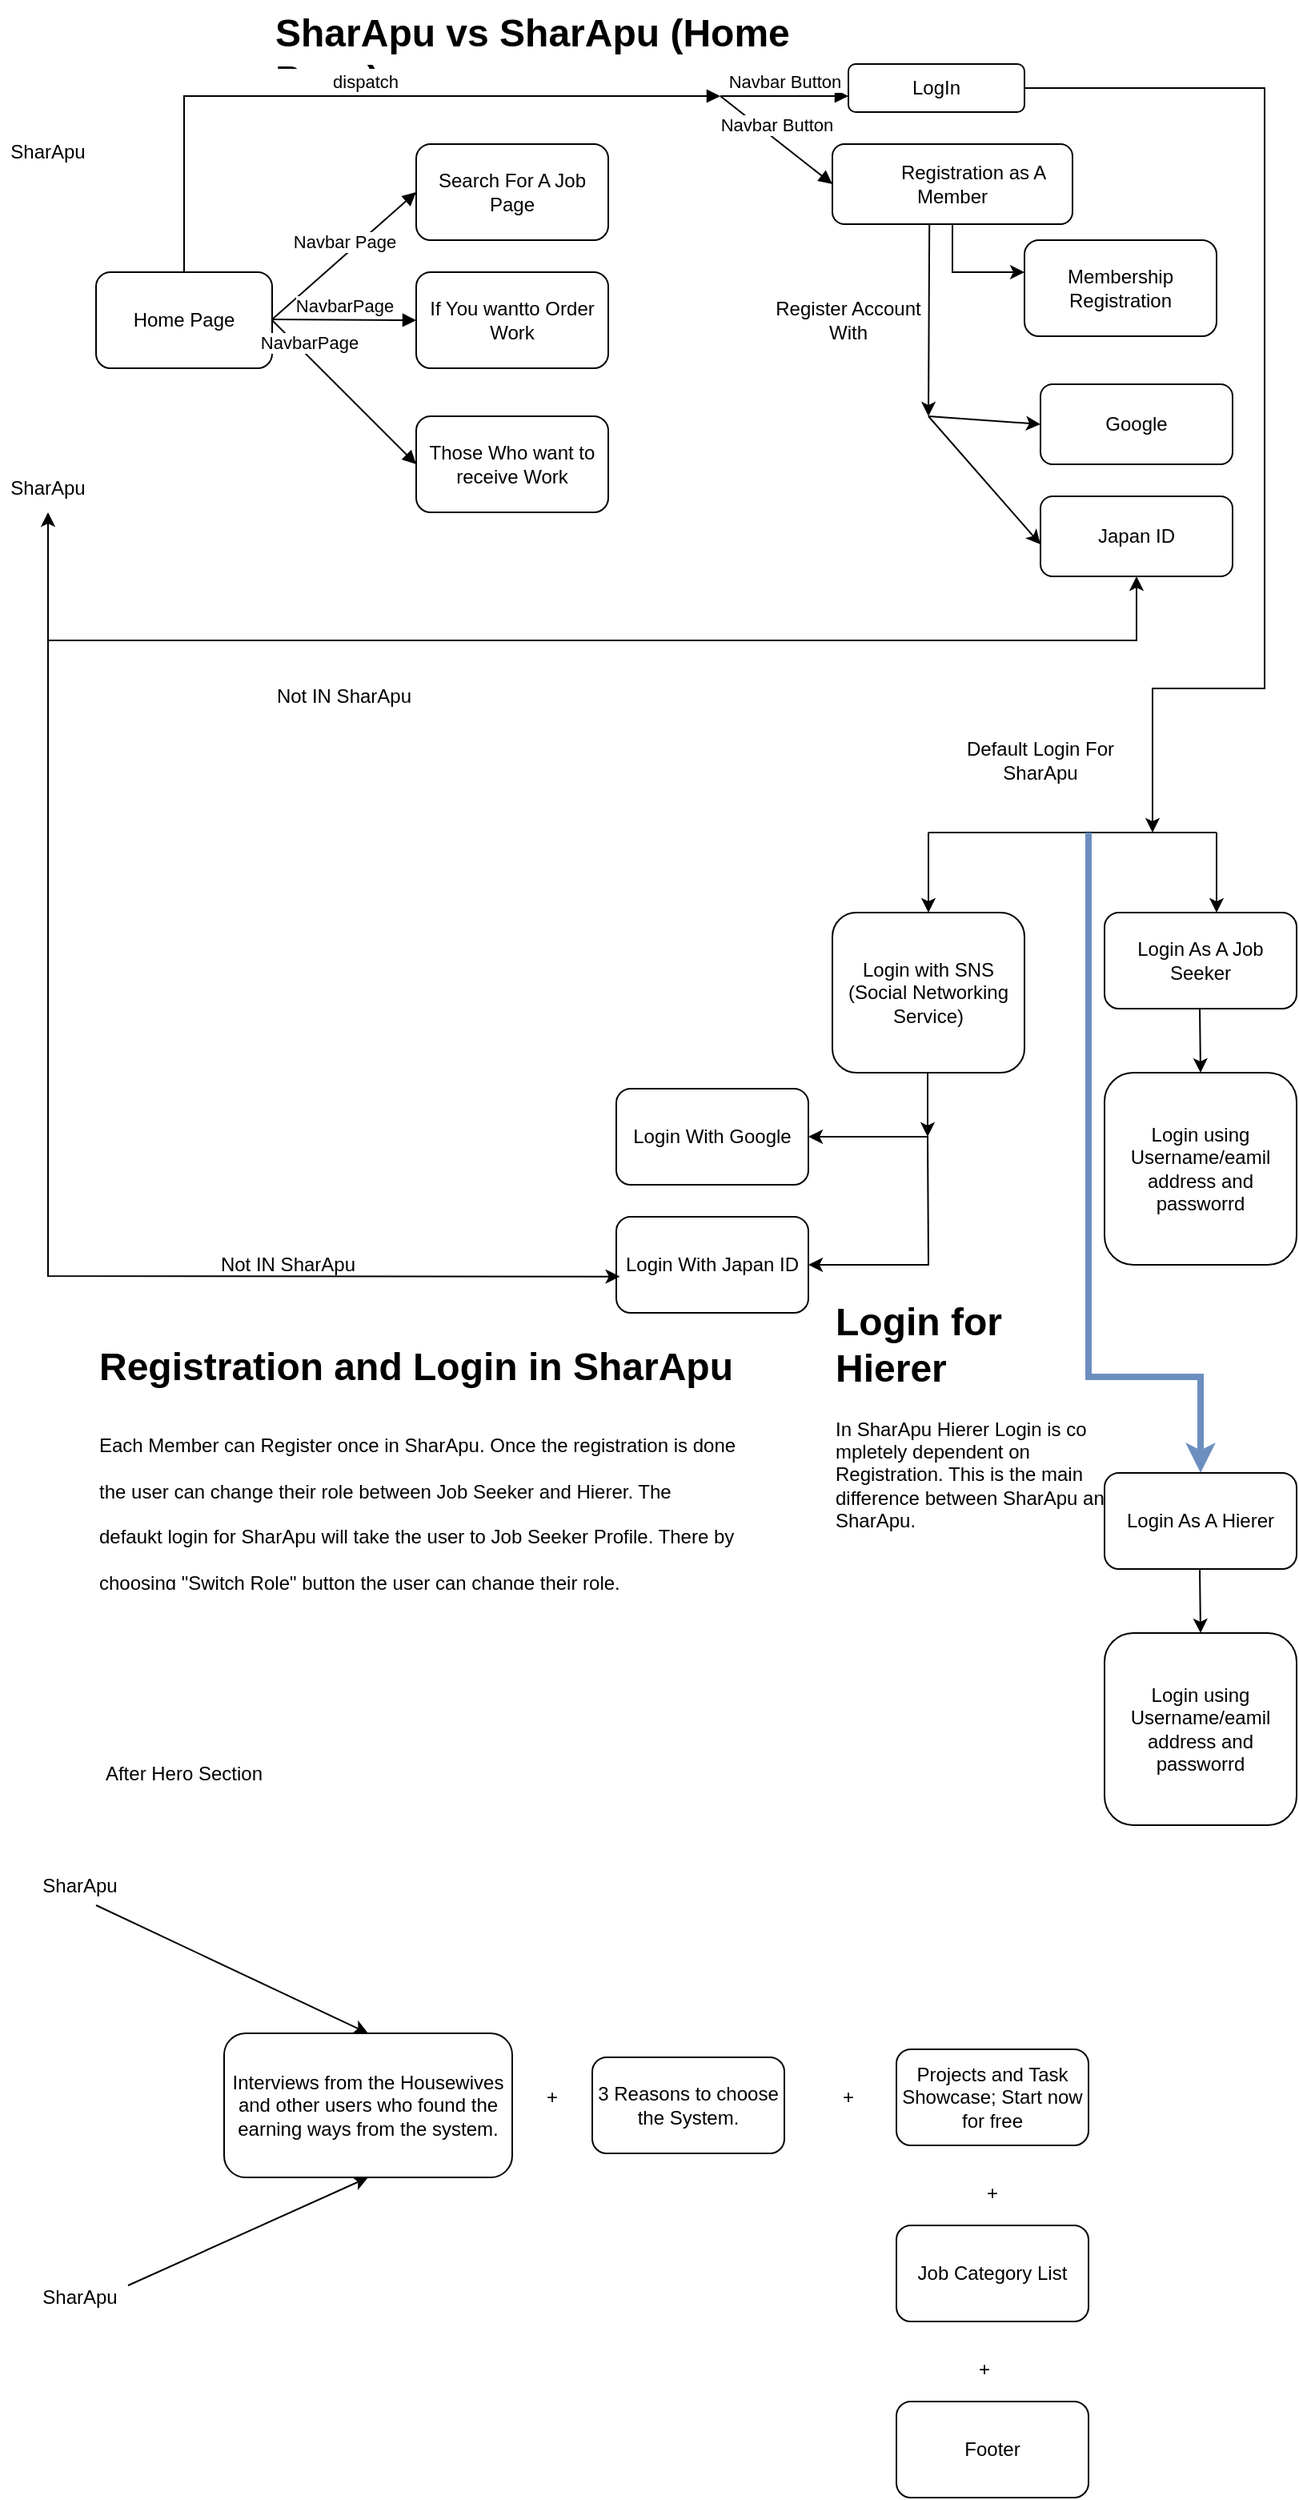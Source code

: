 <mxfile version="26.1.3">
  <diagram name="Page-1" id="lSGF1u1k3wypR4kYBdDz">
    <mxGraphModel dx="880" dy="3768" grid="1" gridSize="10" guides="1" tooltips="1" connect="1" arrows="1" fold="1" page="1" pageScale="1" pageWidth="850" pageHeight="1100" math="0" shadow="0">
      <root>
        <mxCell id="0" />
        <mxCell id="1" parent="0" />
        <mxCell id="CFbLDCY4ZLuh2Sqyp-87-1" value="SharApu" style="text;html=1;align=center;verticalAlign=middle;whiteSpace=wrap;rounded=0;" parent="1" vertex="1">
          <mxGeometry x="40" y="-3190" width="60" height="30" as="geometry" />
        </mxCell>
        <mxCell id="CFbLDCY4ZLuh2Sqyp-87-2" value="SharApu" style="text;html=1;align=center;verticalAlign=middle;whiteSpace=wrap;rounded=0;" parent="1" vertex="1">
          <mxGeometry x="40" y="-2980" width="60" height="30" as="geometry" />
        </mxCell>
        <mxCell id="CFbLDCY4ZLuh2Sqyp-87-4" value="&lt;h1 style=&quot;margin-top: 0px;&quot;&gt;SharApu vs SharApu (Home Page)&lt;/h1&gt;" style="text;html=1;whiteSpace=wrap;overflow=hidden;rounded=0;" parent="1" vertex="1">
          <mxGeometry x="210" y="-3270" width="390" height="40" as="geometry" />
        </mxCell>
        <mxCell id="CFbLDCY4ZLuh2Sqyp-87-5" value="Home Page" style="rounded=1;whiteSpace=wrap;html=1;" parent="1" vertex="1">
          <mxGeometry x="100" y="-3100" width="110" height="60" as="geometry" />
        </mxCell>
        <mxCell id="CFbLDCY4ZLuh2Sqyp-87-15" value="Search For A Job Page" style="rounded=1;whiteSpace=wrap;html=1;" parent="1" vertex="1">
          <mxGeometry x="300" y="-3180" width="120" height="60" as="geometry" />
        </mxCell>
        <mxCell id="CFbLDCY4ZLuh2Sqyp-87-16" value="If You wantto Order Work" style="rounded=1;whiteSpace=wrap;html=1;" parent="1" vertex="1">
          <mxGeometry x="300" y="-3100" width="120" height="60" as="geometry" />
        </mxCell>
        <mxCell id="CFbLDCY4ZLuh2Sqyp-87-17" value="Those Who want to receive Work" style="rounded=1;whiteSpace=wrap;html=1;" parent="1" vertex="1">
          <mxGeometry x="300" y="-3010" width="120" height="60" as="geometry" />
        </mxCell>
        <mxCell id="CFbLDCY4ZLuh2Sqyp-87-21" value="Navbar Page" style="html=1;verticalAlign=bottom;endArrow=block;curved=0;rounded=0;entryX=0;entryY=0.5;entryDx=0;entryDy=0;" parent="1" target="CFbLDCY4ZLuh2Sqyp-87-15" edge="1">
          <mxGeometry width="80" relative="1" as="geometry">
            <mxPoint x="210" y="-3070.5" as="sourcePoint" />
            <mxPoint x="290" y="-3070.5" as="targetPoint" />
          </mxGeometry>
        </mxCell>
        <mxCell id="CFbLDCY4ZLuh2Sqyp-87-23" value="NavbarPage" style="html=1;verticalAlign=bottom;endArrow=block;curved=0;rounded=0;entryX=0;entryY=0.5;entryDx=0;entryDy=0;" parent="1" target="CFbLDCY4ZLuh2Sqyp-87-16" edge="1">
          <mxGeometry width="80" relative="1" as="geometry">
            <mxPoint x="210" y="-3070.5" as="sourcePoint" />
            <mxPoint x="290" y="-3070.5" as="targetPoint" />
            <mxPoint as="offset" />
          </mxGeometry>
        </mxCell>
        <mxCell id="CFbLDCY4ZLuh2Sqyp-87-28" value="NavbarPage" style="html=1;verticalAlign=bottom;endArrow=block;curved=0;rounded=0;entryX=0;entryY=0.5;entryDx=0;entryDy=0;exitX=1;exitY=0.5;exitDx=0;exitDy=0;" parent="1" source="CFbLDCY4ZLuh2Sqyp-87-5" target="CFbLDCY4ZLuh2Sqyp-87-17" edge="1">
          <mxGeometry x="-0.5" width="80" relative="1" as="geometry">
            <mxPoint x="220" y="-3070" as="sourcePoint" />
            <mxPoint x="410" y="-3070" as="targetPoint" />
            <Array as="points" />
            <mxPoint as="offset" />
          </mxGeometry>
        </mxCell>
        <mxCell id="CFbLDCY4ZLuh2Sqyp-87-30" value="dispatch" style="html=1;verticalAlign=bottom;endArrow=block;curved=0;rounded=0;exitX=0.5;exitY=0;exitDx=0;exitDy=0;" parent="1" source="CFbLDCY4ZLuh2Sqyp-87-5" edge="1">
          <mxGeometry width="80" relative="1" as="geometry">
            <mxPoint x="110" y="-3150" as="sourcePoint" />
            <mxPoint x="490" y="-3210" as="targetPoint" />
            <Array as="points">
              <mxPoint x="155" y="-3210" />
              <mxPoint x="330" y="-3210" />
            </Array>
          </mxGeometry>
        </mxCell>
        <mxCell id="CFbLDCY4ZLuh2Sqyp-87-33" value="Navbar Button" style="html=1;verticalAlign=bottom;endArrow=block;curved=0;rounded=0;" parent="1" edge="1">
          <mxGeometry width="80" relative="1" as="geometry">
            <mxPoint x="490" y="-3210" as="sourcePoint" />
            <mxPoint x="570" y="-3210" as="targetPoint" />
          </mxGeometry>
        </mxCell>
        <mxCell id="CFbLDCY4ZLuh2Sqyp-87-34" value="Navbar Button" style="html=1;verticalAlign=bottom;endArrow=block;curved=0;rounded=0;entryX=0;entryY=0.5;entryDx=0;entryDy=0;" parent="1" target="CFbLDCY4ZLuh2Sqyp-87-37" edge="1">
          <mxGeometry width="80" relative="1" as="geometry">
            <mxPoint x="490" y="-3210" as="sourcePoint" />
            <mxPoint x="570" y="-3170" as="targetPoint" />
          </mxGeometry>
        </mxCell>
        <mxCell id="CFbLDCY4ZLuh2Sqyp-87-35" value="LogIn" style="rounded=1;whiteSpace=wrap;html=1;" parent="1" vertex="1">
          <mxGeometry x="570" y="-3230" width="110" height="30" as="geometry" />
        </mxCell>
        <mxCell id="CFbLDCY4ZLuh2Sqyp-87-37" value="&lt;span style=&quot;white-space: pre;&quot;&gt;&#x9;&lt;/span&gt;Registration as A Member" style="rounded=1;whiteSpace=wrap;html=1;" parent="1" vertex="1">
          <mxGeometry x="560" y="-3180" width="150" height="50" as="geometry" />
        </mxCell>
        <mxCell id="LYz6bHiGzQ8iUIDvPR2v-1" value="" style="endArrow=classic;html=1;rounded=0;exitX=0.5;exitY=1;exitDx=0;exitDy=0;" parent="1" source="CFbLDCY4ZLuh2Sqyp-87-37" edge="1">
          <mxGeometry width="50" height="50" relative="1" as="geometry">
            <mxPoint x="630" y="-3070" as="sourcePoint" />
            <mxPoint x="680" y="-3100" as="targetPoint" />
            <Array as="points">
              <mxPoint x="635" y="-3100" />
            </Array>
          </mxGeometry>
        </mxCell>
        <mxCell id="LYz6bHiGzQ8iUIDvPR2v-3" value="Membership Registration" style="rounded=1;whiteSpace=wrap;html=1;" parent="1" vertex="1">
          <mxGeometry x="680" y="-3120" width="120" height="60" as="geometry" />
        </mxCell>
        <mxCell id="LYz6bHiGzQ8iUIDvPR2v-8" value="Google" style="rounded=1;whiteSpace=wrap;html=1;" parent="1" vertex="1">
          <mxGeometry x="690" y="-3030" width="120" height="50" as="geometry" />
        </mxCell>
        <mxCell id="LYz6bHiGzQ8iUIDvPR2v-10" value="Japan ID" style="rounded=1;whiteSpace=wrap;html=1;" parent="1" vertex="1">
          <mxGeometry x="690" y="-2960" width="120" height="50" as="geometry" />
        </mxCell>
        <mxCell id="LYz6bHiGzQ8iUIDvPR2v-11" value="" style="endArrow=classic;html=1;rounded=0;exitX=0.404;exitY=1;exitDx=0;exitDy=0;exitPerimeter=0;" parent="1" source="CFbLDCY4ZLuh2Sqyp-87-37" edge="1">
          <mxGeometry width="50" height="50" relative="1" as="geometry">
            <mxPoint x="640" y="-3100" as="sourcePoint" />
            <mxPoint x="620" y="-3010" as="targetPoint" />
          </mxGeometry>
        </mxCell>
        <mxCell id="LYz6bHiGzQ8iUIDvPR2v-12" value="" style="endArrow=classic;html=1;rounded=0;entryX=0;entryY=0.5;entryDx=0;entryDy=0;" parent="1" target="LYz6bHiGzQ8iUIDvPR2v-8" edge="1">
          <mxGeometry width="50" height="50" relative="1" as="geometry">
            <mxPoint x="620" y="-3010" as="sourcePoint" />
            <mxPoint x="680" y="-3005" as="targetPoint" />
          </mxGeometry>
        </mxCell>
        <mxCell id="LYz6bHiGzQ8iUIDvPR2v-13" value="" style="endArrow=classic;html=1;rounded=0;entryX=0;entryY=0.6;entryDx=0;entryDy=0;entryPerimeter=0;" parent="1" target="LYz6bHiGzQ8iUIDvPR2v-10" edge="1">
          <mxGeometry width="50" height="50" relative="1" as="geometry">
            <mxPoint x="620" y="-3010" as="sourcePoint" />
            <mxPoint x="680" y="-2940" as="targetPoint" />
          </mxGeometry>
        </mxCell>
        <mxCell id="LYz6bHiGzQ8iUIDvPR2v-14" value="Register Account With" style="text;html=1;align=center;verticalAlign=middle;whiteSpace=wrap;rounded=0;" parent="1" vertex="1">
          <mxGeometry x="510" y="-3085" width="120" height="30" as="geometry" />
        </mxCell>
        <mxCell id="LYz6bHiGzQ8iUIDvPR2v-15" value="" style="endArrow=classic;html=1;rounded=0;" parent="1" edge="1">
          <mxGeometry width="50" height="50" relative="1" as="geometry">
            <mxPoint x="70" y="-2870" as="sourcePoint" />
            <mxPoint x="750" y="-2910" as="targetPoint" />
            <Array as="points">
              <mxPoint x="750" y="-2870" />
            </Array>
          </mxGeometry>
        </mxCell>
        <mxCell id="LYz6bHiGzQ8iUIDvPR2v-16" value="" style="endArrow=classic;html=1;rounded=0;entryX=0.5;entryY=1;entryDx=0;entryDy=0;" parent="1" target="CFbLDCY4ZLuh2Sqyp-87-2" edge="1">
          <mxGeometry width="50" height="50" relative="1" as="geometry">
            <mxPoint x="70" y="-2870" as="sourcePoint" />
            <mxPoint x="180" y="-2900" as="targetPoint" />
          </mxGeometry>
        </mxCell>
        <mxCell id="LYz6bHiGzQ8iUIDvPR2v-17" value="Not IN SharApu" style="text;html=1;align=center;verticalAlign=middle;whiteSpace=wrap;rounded=0;" parent="1" vertex="1">
          <mxGeometry x="200" y="-2850" width="110" height="30" as="geometry" />
        </mxCell>
        <mxCell id="LYz6bHiGzQ8iUIDvPR2v-18" value="" style="endArrow=classic;html=1;rounded=0;exitX=1;exitY=0.5;exitDx=0;exitDy=0;" parent="1" source="CFbLDCY4ZLuh2Sqyp-87-35" edge="1">
          <mxGeometry width="50" height="50" relative="1" as="geometry">
            <mxPoint x="740" y="-3210" as="sourcePoint" />
            <mxPoint x="760" y="-2750" as="targetPoint" />
            <Array as="points">
              <mxPoint x="830" y="-3215" />
              <mxPoint x="830" y="-2890" />
              <mxPoint x="830" y="-2840" />
              <mxPoint x="760" y="-2840" />
            </Array>
          </mxGeometry>
        </mxCell>
        <mxCell id="LYz6bHiGzQ8iUIDvPR2v-19" value="Default Login For SharApu" style="text;html=1;align=center;verticalAlign=middle;whiteSpace=wrap;rounded=0;" parent="1" vertex="1">
          <mxGeometry x="630" y="-2810" width="120" height="30" as="geometry" />
        </mxCell>
        <mxCell id="LYz6bHiGzQ8iUIDvPR2v-21" value="" style="endArrow=classic;html=1;rounded=0;" parent="1" edge="1">
          <mxGeometry width="50" height="50" relative="1" as="geometry">
            <mxPoint x="800" y="-2750" as="sourcePoint" />
            <mxPoint x="800" y="-2700" as="targetPoint" />
          </mxGeometry>
        </mxCell>
        <mxCell id="LYz6bHiGzQ8iUIDvPR2v-24" value="" style="endArrow=none;html=1;rounded=0;" parent="1" edge="1">
          <mxGeometry width="50" height="50" relative="1" as="geometry">
            <mxPoint x="620" y="-2750" as="sourcePoint" />
            <mxPoint x="800" y="-2750" as="targetPoint" />
          </mxGeometry>
        </mxCell>
        <mxCell id="LYz6bHiGzQ8iUIDvPR2v-25" value="" style="endArrow=classic;html=1;rounded=0;" parent="1" edge="1">
          <mxGeometry width="50" height="50" relative="1" as="geometry">
            <mxPoint x="620" y="-2750" as="sourcePoint" />
            <mxPoint x="620" y="-2700" as="targetPoint" />
          </mxGeometry>
        </mxCell>
        <mxCell id="LYz6bHiGzQ8iUIDvPR2v-26" value="Login As A Job Seeker" style="rounded=1;whiteSpace=wrap;html=1;" parent="1" vertex="1">
          <mxGeometry x="730" y="-2700" width="120" height="60" as="geometry" />
        </mxCell>
        <mxCell id="LYz6bHiGzQ8iUIDvPR2v-28" value="Login using Username/eamil address and passworrd" style="rounded=1;whiteSpace=wrap;html=1;" parent="1" vertex="1">
          <mxGeometry x="730" y="-2600" width="120" height="120" as="geometry" />
        </mxCell>
        <mxCell id="LYz6bHiGzQ8iUIDvPR2v-29" value="" style="endArrow=classic;html=1;rounded=0;entryX=0.5;entryY=0;entryDx=0;entryDy=0;" parent="1" target="LYz6bHiGzQ8iUIDvPR2v-28" edge="1">
          <mxGeometry width="50" height="50" relative="1" as="geometry">
            <mxPoint x="789.5" y="-2640" as="sourcePoint" />
            <mxPoint x="789.5" y="-2610" as="targetPoint" />
          </mxGeometry>
        </mxCell>
        <mxCell id="LYz6bHiGzQ8iUIDvPR2v-30" value="Login with SNS (Social Networking Service)" style="rounded=1;whiteSpace=wrap;html=1;" parent="1" vertex="1">
          <mxGeometry x="560" y="-2700" width="120" height="100" as="geometry" />
        </mxCell>
        <mxCell id="LYz6bHiGzQ8iUIDvPR2v-31" value="" style="endArrow=classic;html=1;rounded=0;" parent="1" edge="1">
          <mxGeometry width="50" height="50" relative="1" as="geometry">
            <mxPoint x="619.5" y="-2600" as="sourcePoint" />
            <mxPoint x="619.5" y="-2560" as="targetPoint" />
          </mxGeometry>
        </mxCell>
        <mxCell id="LYz6bHiGzQ8iUIDvPR2v-32" value="" style="endArrow=classic;html=1;rounded=0;entryX=1;entryY=0.5;entryDx=0;entryDy=0;" parent="1" target="LYz6bHiGzQ8iUIDvPR2v-34" edge="1">
          <mxGeometry width="50" height="50" relative="1" as="geometry">
            <mxPoint x="620" y="-2560" as="sourcePoint" />
            <mxPoint x="550" y="-2560" as="targetPoint" />
          </mxGeometry>
        </mxCell>
        <mxCell id="LYz6bHiGzQ8iUIDvPR2v-33" value="" style="endArrow=classic;html=1;rounded=0;entryX=1;entryY=0.5;entryDx=0;entryDy=0;" parent="1" target="LYz6bHiGzQ8iUIDvPR2v-35" edge="1">
          <mxGeometry width="50" height="50" relative="1" as="geometry">
            <mxPoint x="619.5" y="-2560" as="sourcePoint" />
            <mxPoint x="550" y="-2500" as="targetPoint" />
            <Array as="points">
              <mxPoint x="620" y="-2480" />
            </Array>
          </mxGeometry>
        </mxCell>
        <mxCell id="LYz6bHiGzQ8iUIDvPR2v-34" value="Login With Google" style="rounded=1;whiteSpace=wrap;html=1;" parent="1" vertex="1">
          <mxGeometry x="425" y="-2590" width="120" height="60" as="geometry" />
        </mxCell>
        <mxCell id="LYz6bHiGzQ8iUIDvPR2v-35" value="Login With Japan ID" style="rounded=1;whiteSpace=wrap;html=1;" parent="1" vertex="1">
          <mxGeometry x="425" y="-2510" width="120" height="60" as="geometry" />
        </mxCell>
        <mxCell id="7Wn31qUXqN-l_yLnbQtK-1" value="" style="endArrow=classic;html=1;rounded=0;entryX=0.019;entryY=0.622;entryDx=0;entryDy=0;entryPerimeter=0;" parent="1" target="LYz6bHiGzQ8iUIDvPR2v-35" edge="1">
          <mxGeometry width="50" height="50" relative="1" as="geometry">
            <mxPoint x="70" y="-2870" as="sourcePoint" />
            <mxPoint x="70" y="-2470" as="targetPoint" />
            <Array as="points">
              <mxPoint x="70" y="-2473" />
            </Array>
          </mxGeometry>
        </mxCell>
        <mxCell id="7Wn31qUXqN-l_yLnbQtK-2" value="Not IN SharApu" style="text;html=1;align=center;verticalAlign=middle;whiteSpace=wrap;rounded=0;" parent="1" vertex="1">
          <mxGeometry x="160" y="-2495" width="120" height="30" as="geometry" />
        </mxCell>
        <mxCell id="7Wn31qUXqN-l_yLnbQtK-4" value="&lt;h1 style=&quot;margin-top: 0px;&quot;&gt;Login for Hierer&lt;/h1&gt;&lt;p&gt;In SharApu Hierer Login is co mpletely dependent on Registration. This is the main difference between SharApu and SharApu.&lt;/p&gt;" style="text;html=1;whiteSpace=wrap;overflow=hidden;rounded=0;" parent="1" vertex="1">
          <mxGeometry x="560" y="-2465" width="180" height="175" as="geometry" />
        </mxCell>
        <mxCell id="7Wn31qUXqN-l_yLnbQtK-5" value="" style="endArrow=classic;html=1;rounded=0;fillColor=#dae8fc;strokeColor=#6c8ebf;strokeWidth=4;" parent="1" edge="1">
          <mxGeometry width="50" height="50" relative="1" as="geometry">
            <mxPoint x="720" y="-2750" as="sourcePoint" />
            <mxPoint x="790" y="-2350" as="targetPoint" />
            <Array as="points">
              <mxPoint x="720" y="-2410" />
              <mxPoint x="790" y="-2410" />
            </Array>
          </mxGeometry>
        </mxCell>
        <mxCell id="7Wn31qUXqN-l_yLnbQtK-7" value="Login As A Hierer" style="rounded=1;whiteSpace=wrap;html=1;" parent="1" vertex="1">
          <mxGeometry x="730" y="-2350" width="120" height="60" as="geometry" />
        </mxCell>
        <mxCell id="7Wn31qUXqN-l_yLnbQtK-8" value="" style="endArrow=classic;html=1;rounded=0;entryX=0.5;entryY=0;entryDx=0;entryDy=0;" parent="1" edge="1">
          <mxGeometry width="50" height="50" relative="1" as="geometry">
            <mxPoint x="789.5" y="-2290" as="sourcePoint" />
            <mxPoint x="790" y="-2250" as="targetPoint" />
          </mxGeometry>
        </mxCell>
        <mxCell id="7Wn31qUXqN-l_yLnbQtK-9" value="Login using Username/eamil address and passworrd" style="rounded=1;whiteSpace=wrap;html=1;" parent="1" vertex="1">
          <mxGeometry x="730" y="-2250" width="120" height="120" as="geometry" />
        </mxCell>
        <mxCell id="7Wn31qUXqN-l_yLnbQtK-11" value="&lt;h1 style=&quot;margin-top: 0px;&quot;&gt;Registration and Login in SharApu&lt;/h1&gt;&lt;h1 style=&quot;margin-top: 0px;&quot;&gt;&lt;span style=&quot;font-size: 12px; font-weight: 400;&quot;&gt;Each Member can Register once in SharApu. Once the registration is done the user can change their role between Job Seeker and Hierer. The defaukt login for SharApu will take the user to Job Seeker Profile. There by choosing &quot;Switch Role&quot; button the user can change their role.&lt;/span&gt;&lt;/h1&gt;" style="text;html=1;whiteSpace=wrap;overflow=hidden;rounded=0;" parent="1" vertex="1">
          <mxGeometry x="100" y="-2437" width="400" height="157" as="geometry" />
        </mxCell>
        <mxCell id="yBFr3Lubx84lgWoSp2jj-1" value="After Hero Section&lt;div&gt;&lt;br&gt;&lt;/div&gt;" style="text;html=1;align=center;verticalAlign=middle;whiteSpace=wrap;rounded=0;" vertex="1" parent="1">
          <mxGeometry x="90" y="-2170" width="130" height="30" as="geometry" />
        </mxCell>
        <mxCell id="yBFr3Lubx84lgWoSp2jj-2" value="SharApu&lt;div&gt;&lt;br&gt;&lt;/div&gt;" style="text;html=1;align=center;verticalAlign=middle;whiteSpace=wrap;rounded=0;" vertex="1" parent="1">
          <mxGeometry x="60" y="-2100" width="60" height="30" as="geometry" />
        </mxCell>
        <mxCell id="yBFr3Lubx84lgWoSp2jj-3" value="SharApu" style="text;html=1;align=center;verticalAlign=middle;whiteSpace=wrap;rounded=0;" vertex="1" parent="1">
          <mxGeometry x="60" y="-1850" width="60" height="30" as="geometry" />
        </mxCell>
        <mxCell id="yBFr3Lubx84lgWoSp2jj-4" value="Interviews from the Housewives and other users who found the earning ways from the system." style="rounded=1;whiteSpace=wrap;html=1;" vertex="1" parent="1">
          <mxGeometry x="180" y="-2000" width="180" height="90" as="geometry" />
        </mxCell>
        <mxCell id="yBFr3Lubx84lgWoSp2jj-5" value="" style="endArrow=classic;html=1;rounded=0;entryX=0.5;entryY=1;entryDx=0;entryDy=0;exitX=1;exitY=0.25;exitDx=0;exitDy=0;" edge="1" parent="1" source="yBFr3Lubx84lgWoSp2jj-3" target="yBFr3Lubx84lgWoSp2jj-4">
          <mxGeometry width="50" height="50" relative="1" as="geometry">
            <mxPoint x="130" y="-1870" as="sourcePoint" />
            <mxPoint x="450" y="-2080" as="targetPoint" />
          </mxGeometry>
        </mxCell>
        <mxCell id="yBFr3Lubx84lgWoSp2jj-6" value="" style="endArrow=classic;html=1;rounded=0;entryX=0.5;entryY=0;entryDx=0;entryDy=0;" edge="1" parent="1" target="yBFr3Lubx84lgWoSp2jj-4">
          <mxGeometry width="50" height="50" relative="1" as="geometry">
            <mxPoint x="100" y="-2080" as="sourcePoint" />
            <mxPoint x="150" y="-2130" as="targetPoint" />
          </mxGeometry>
        </mxCell>
        <mxCell id="yBFr3Lubx84lgWoSp2jj-7" value="+" style="text;html=1;align=center;verticalAlign=middle;whiteSpace=wrap;rounded=0;" vertex="1" parent="1">
          <mxGeometry x="360" y="-1970" width="50" height="20" as="geometry" />
        </mxCell>
        <mxCell id="yBFr3Lubx84lgWoSp2jj-8" value="3 Reasons to choose the System." style="rounded=1;whiteSpace=wrap;html=1;" vertex="1" parent="1">
          <mxGeometry x="410" y="-1985" width="120" height="60" as="geometry" />
        </mxCell>
        <mxCell id="yBFr3Lubx84lgWoSp2jj-9" value="+" style="text;html=1;align=center;verticalAlign=middle;whiteSpace=wrap;rounded=0;" vertex="1" parent="1">
          <mxGeometry x="545" y="-1970" width="50" height="20" as="geometry" />
        </mxCell>
        <mxCell id="yBFr3Lubx84lgWoSp2jj-10" value="Projects and Task Showcase; Start now for free" style="rounded=1;whiteSpace=wrap;html=1;" vertex="1" parent="1">
          <mxGeometry x="600" y="-1990" width="120" height="60" as="geometry" />
        </mxCell>
        <mxCell id="yBFr3Lubx84lgWoSp2jj-11" value="+" style="text;html=1;align=center;verticalAlign=middle;whiteSpace=wrap;rounded=0;" vertex="1" parent="1">
          <mxGeometry x="635" y="-1910" width="50" height="20" as="geometry" />
        </mxCell>
        <mxCell id="yBFr3Lubx84lgWoSp2jj-12" value="Job Category List" style="rounded=1;whiteSpace=wrap;html=1;" vertex="1" parent="1">
          <mxGeometry x="600" y="-1880" width="120" height="60" as="geometry" />
        </mxCell>
        <mxCell id="yBFr3Lubx84lgWoSp2jj-13" value="+" style="text;html=1;align=center;verticalAlign=middle;whiteSpace=wrap;rounded=0;" vertex="1" parent="1">
          <mxGeometry x="630" y="-1800" width="50" height="20" as="geometry" />
        </mxCell>
        <mxCell id="yBFr3Lubx84lgWoSp2jj-14" value="Footer" style="rounded=1;whiteSpace=wrap;html=1;" vertex="1" parent="1">
          <mxGeometry x="600" y="-1770" width="120" height="60" as="geometry" />
        </mxCell>
      </root>
    </mxGraphModel>
  </diagram>
</mxfile>
